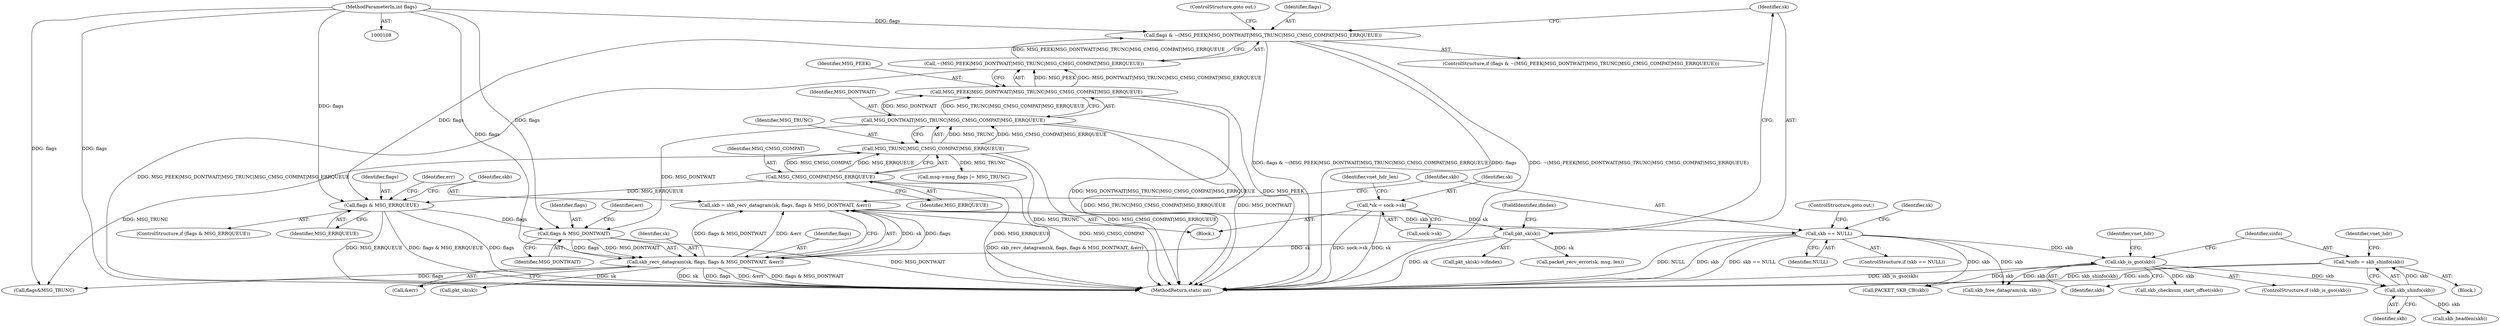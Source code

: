 digraph "0_linux_13fcb7bd322164c67926ffe272846d4860196dc6@pointer" {
"1000214" [label="(Call,*sinfo = skb_shinfo(skb))"];
"1000216" [label="(Call,skb_shinfo(skb))"];
"1000210" [label="(Call,skb_is_gso(skb))"];
"1000180" [label="(Call,skb == NULL)"];
"1000169" [label="(Call,skb = skb_recv_datagram(sk, flags, flags & MSG_DONTWAIT, &err))"];
"1000171" [label="(Call,skb_recv_datagram(sk, flags, flags & MSG_DONTWAIT, &err))"];
"1000150" [label="(Call,pkt_sk(sk))"];
"1000116" [label="(Call,*sk = sock->sk)"];
"1000174" [label="(Call,flags & MSG_DONTWAIT)"];
"1000158" [label="(Call,flags & MSG_ERRQUEUE)"];
"1000134" [label="(Call,flags & ~(MSG_PEEK|MSG_DONTWAIT|MSG_TRUNC|MSG_CMSG_COMPAT|MSG_ERRQUEUE))"];
"1000113" [label="(MethodParameterIn,int flags)"];
"1000136" [label="(Call,~(MSG_PEEK|MSG_DONTWAIT|MSG_TRUNC|MSG_CMSG_COMPAT|MSG_ERRQUEUE))"];
"1000137" [label="(Call,MSG_PEEK|MSG_DONTWAIT|MSG_TRUNC|MSG_CMSG_COMPAT|MSG_ERRQUEUE)"];
"1000139" [label="(Call,MSG_DONTWAIT|MSG_TRUNC|MSG_CMSG_COMPAT|MSG_ERRQUEUE)"];
"1000141" [label="(Call,MSG_TRUNC|MSG_CMSG_COMPAT|MSG_ERRQUEUE)"];
"1000143" [label="(Call,MSG_CMSG_COMPAT|MSG_ERRQUEUE)"];
"1000212" [label="(Block,)"];
"1000118" [label="(Call,sock->sk)"];
"1000369" [label="(Call,msg->msg_flags |= MSG_TRUNC)"];
"1000209" [label="(ControlStructure,if (skb_is_gso(skb)))"];
"1000178" [label="(Identifier,err)"];
"1000163" [label="(Identifier,err)"];
"1000134" [label="(Call,flags & ~(MSG_PEEK|MSG_DONTWAIT|MSG_TRUNC|MSG_CMSG_COMPAT|MSG_ERRQUEUE))"];
"1000145" [label="(Identifier,MSG_ERRQUEUE)"];
"1000114" [label="(Block,)"];
"1000127" [label="(Identifier,vnet_hdr_len)"];
"1000220" [label="(Identifier,vnet_hdr)"];
"1000186" [label="(Call,pkt_sk(sk))"];
"1000117" [label="(Identifier,sk)"];
"1000211" [label="(Identifier,skb)"];
"1000187" [label="(Identifier,sk)"];
"1000290" [label="(Identifier,vnet_hdr)"];
"1000182" [label="(Identifier,NULL)"];
"1000495" [label="(Call,flags&MSG_TRUNC)"];
"1000159" [label="(Identifier,flags)"];
"1000137" [label="(Call,MSG_PEEK|MSG_DONTWAIT|MSG_TRUNC|MSG_CMSG_COMPAT|MSG_ERRQUEUE)"];
"1000113" [label="(MethodParameterIn,int flags)"];
"1000135" [label="(Identifier,flags)"];
"1000139" [label="(Call,MSG_DONTWAIT|MSG_TRUNC|MSG_CMSG_COMPAT|MSG_ERRQUEUE)"];
"1000149" [label="(Call,pkt_sk(sk)->ifindex)"];
"1000309" [label="(Call,skb_checksum_start_offset(skb))"];
"1000136" [label="(Call,~(MSG_PEEK|MSG_DONTWAIT|MSG_TRUNC|MSG_CMSG_COMPAT|MSG_ERRQUEUE))"];
"1000142" [label="(Identifier,MSG_TRUNC)"];
"1000152" [label="(FieldIdentifier,ifindex)"];
"1000151" [label="(Identifier,sk)"];
"1000164" [label="(Call,packet_recv_error(sk, msg, len))"];
"1000215" [label="(Identifier,sinfo)"];
"1000179" [label="(ControlStructure,if (skb == NULL))"];
"1000181" [label="(Identifier,skb)"];
"1000160" [label="(Identifier,MSG_ERRQUEUE)"];
"1000214" [label="(Call,*sinfo = skb_shinfo(skb))"];
"1000174" [label="(Call,flags & MSG_DONTWAIT)"];
"1000216" [label="(Call,skb_shinfo(skb))"];
"1000170" [label="(Identifier,skb)"];
"1000150" [label="(Call,pkt_sk(sk))"];
"1000509" [label="(MethodReturn,static int)"];
"1000143" [label="(Call,MSG_CMSG_COMPAT|MSG_ERRQUEUE)"];
"1000133" [label="(ControlStructure,if (flags & ~(MSG_PEEK|MSG_DONTWAIT|MSG_TRUNC|MSG_CMSG_COMPAT|MSG_ERRQUEUE)))"];
"1000144" [label="(Identifier,MSG_CMSG_COMPAT)"];
"1000141" [label="(Call,MSG_TRUNC|MSG_CMSG_COMPAT|MSG_ERRQUEUE)"];
"1000180" [label="(Call,skb == NULL)"];
"1000217" [label="(Identifier,skb)"];
"1000177" [label="(Call,&err)"];
"1000116" [label="(Call,*sk = sock->sk)"];
"1000169" [label="(Call,skb = skb_recv_datagram(sk, flags, flags & MSG_DONTWAIT, &err))"];
"1000176" [label="(Identifier,MSG_DONTWAIT)"];
"1000146" [label="(ControlStructure,goto out;)"];
"1000138" [label="(Identifier,MSG_PEEK)"];
"1000173" [label="(Identifier,flags)"];
"1000171" [label="(Call,skb_recv_datagram(sk, flags, flags & MSG_DONTWAIT, &err))"];
"1000172" [label="(Identifier,sk)"];
"1000158" [label="(Call,flags & MSG_ERRQUEUE)"];
"1000339" [label="(Call,PACKET_SKB_CB(skb))"];
"1000175" [label="(Identifier,flags)"];
"1000210" [label="(Call,skb_is_gso(skb))"];
"1000503" [label="(Call,skb_free_datagram(sk, skb))"];
"1000183" [label="(ControlStructure,goto out;)"];
"1000140" [label="(Identifier,MSG_DONTWAIT)"];
"1000157" [label="(ControlStructure,if (flags & MSG_ERRQUEUE))"];
"1000222" [label="(Call,skb_headlen(skb))"];
"1000214" -> "1000212"  [label="AST: "];
"1000214" -> "1000216"  [label="CFG: "];
"1000215" -> "1000214"  [label="AST: "];
"1000216" -> "1000214"  [label="AST: "];
"1000220" -> "1000214"  [label="CFG: "];
"1000214" -> "1000509"  [label="DDG: skb_shinfo(skb)"];
"1000214" -> "1000509"  [label="DDG: sinfo"];
"1000216" -> "1000214"  [label="DDG: skb"];
"1000216" -> "1000217"  [label="CFG: "];
"1000217" -> "1000216"  [label="AST: "];
"1000210" -> "1000216"  [label="DDG: skb"];
"1000216" -> "1000222"  [label="DDG: skb"];
"1000210" -> "1000209"  [label="AST: "];
"1000210" -> "1000211"  [label="CFG: "];
"1000211" -> "1000210"  [label="AST: "];
"1000215" -> "1000210"  [label="CFG: "];
"1000290" -> "1000210"  [label="CFG: "];
"1000210" -> "1000509"  [label="DDG: skb_is_gso(skb)"];
"1000180" -> "1000210"  [label="DDG: skb"];
"1000210" -> "1000309"  [label="DDG: skb"];
"1000210" -> "1000339"  [label="DDG: skb"];
"1000210" -> "1000503"  [label="DDG: skb"];
"1000180" -> "1000179"  [label="AST: "];
"1000180" -> "1000182"  [label="CFG: "];
"1000181" -> "1000180"  [label="AST: "];
"1000182" -> "1000180"  [label="AST: "];
"1000183" -> "1000180"  [label="CFG: "];
"1000187" -> "1000180"  [label="CFG: "];
"1000180" -> "1000509"  [label="DDG: NULL"];
"1000180" -> "1000509"  [label="DDG: skb"];
"1000180" -> "1000509"  [label="DDG: skb == NULL"];
"1000169" -> "1000180"  [label="DDG: skb"];
"1000180" -> "1000339"  [label="DDG: skb"];
"1000180" -> "1000503"  [label="DDG: skb"];
"1000169" -> "1000114"  [label="AST: "];
"1000169" -> "1000171"  [label="CFG: "];
"1000170" -> "1000169"  [label="AST: "];
"1000171" -> "1000169"  [label="AST: "];
"1000181" -> "1000169"  [label="CFG: "];
"1000169" -> "1000509"  [label="DDG: skb_recv_datagram(sk, flags, flags & MSG_DONTWAIT, &err)"];
"1000171" -> "1000169"  [label="DDG: sk"];
"1000171" -> "1000169"  [label="DDG: flags"];
"1000171" -> "1000169"  [label="DDG: flags & MSG_DONTWAIT"];
"1000171" -> "1000169"  [label="DDG: &err"];
"1000171" -> "1000177"  [label="CFG: "];
"1000172" -> "1000171"  [label="AST: "];
"1000173" -> "1000171"  [label="AST: "];
"1000174" -> "1000171"  [label="AST: "];
"1000177" -> "1000171"  [label="AST: "];
"1000171" -> "1000509"  [label="DDG: sk"];
"1000171" -> "1000509"  [label="DDG: flags"];
"1000171" -> "1000509"  [label="DDG: &err"];
"1000171" -> "1000509"  [label="DDG: flags & MSG_DONTWAIT"];
"1000150" -> "1000171"  [label="DDG: sk"];
"1000174" -> "1000171"  [label="DDG: flags"];
"1000174" -> "1000171"  [label="DDG: MSG_DONTWAIT"];
"1000113" -> "1000171"  [label="DDG: flags"];
"1000171" -> "1000186"  [label="DDG: sk"];
"1000171" -> "1000495"  [label="DDG: flags"];
"1000150" -> "1000149"  [label="AST: "];
"1000150" -> "1000151"  [label="CFG: "];
"1000151" -> "1000150"  [label="AST: "];
"1000152" -> "1000150"  [label="CFG: "];
"1000150" -> "1000509"  [label="DDG: sk"];
"1000116" -> "1000150"  [label="DDG: sk"];
"1000150" -> "1000164"  [label="DDG: sk"];
"1000116" -> "1000114"  [label="AST: "];
"1000116" -> "1000118"  [label="CFG: "];
"1000117" -> "1000116"  [label="AST: "];
"1000118" -> "1000116"  [label="AST: "];
"1000127" -> "1000116"  [label="CFG: "];
"1000116" -> "1000509"  [label="DDG: sk"];
"1000116" -> "1000509"  [label="DDG: sock->sk"];
"1000174" -> "1000176"  [label="CFG: "];
"1000175" -> "1000174"  [label="AST: "];
"1000176" -> "1000174"  [label="AST: "];
"1000178" -> "1000174"  [label="CFG: "];
"1000174" -> "1000509"  [label="DDG: MSG_DONTWAIT"];
"1000158" -> "1000174"  [label="DDG: flags"];
"1000113" -> "1000174"  [label="DDG: flags"];
"1000139" -> "1000174"  [label="DDG: MSG_DONTWAIT"];
"1000158" -> "1000157"  [label="AST: "];
"1000158" -> "1000160"  [label="CFG: "];
"1000159" -> "1000158"  [label="AST: "];
"1000160" -> "1000158"  [label="AST: "];
"1000163" -> "1000158"  [label="CFG: "];
"1000170" -> "1000158"  [label="CFG: "];
"1000158" -> "1000509"  [label="DDG: flags"];
"1000158" -> "1000509"  [label="DDG: MSG_ERRQUEUE"];
"1000158" -> "1000509"  [label="DDG: flags & MSG_ERRQUEUE"];
"1000134" -> "1000158"  [label="DDG: flags"];
"1000113" -> "1000158"  [label="DDG: flags"];
"1000143" -> "1000158"  [label="DDG: MSG_ERRQUEUE"];
"1000134" -> "1000133"  [label="AST: "];
"1000134" -> "1000136"  [label="CFG: "];
"1000135" -> "1000134"  [label="AST: "];
"1000136" -> "1000134"  [label="AST: "];
"1000146" -> "1000134"  [label="CFG: "];
"1000151" -> "1000134"  [label="CFG: "];
"1000134" -> "1000509"  [label="DDG: flags & ~(MSG_PEEK|MSG_DONTWAIT|MSG_TRUNC|MSG_CMSG_COMPAT|MSG_ERRQUEUE)"];
"1000134" -> "1000509"  [label="DDG: flags"];
"1000134" -> "1000509"  [label="DDG: ~(MSG_PEEK|MSG_DONTWAIT|MSG_TRUNC|MSG_CMSG_COMPAT|MSG_ERRQUEUE)"];
"1000113" -> "1000134"  [label="DDG: flags"];
"1000136" -> "1000134"  [label="DDG: MSG_PEEK|MSG_DONTWAIT|MSG_TRUNC|MSG_CMSG_COMPAT|MSG_ERRQUEUE"];
"1000113" -> "1000108"  [label="AST: "];
"1000113" -> "1000509"  [label="DDG: flags"];
"1000113" -> "1000495"  [label="DDG: flags"];
"1000136" -> "1000137"  [label="CFG: "];
"1000137" -> "1000136"  [label="AST: "];
"1000136" -> "1000509"  [label="DDG: MSG_PEEK|MSG_DONTWAIT|MSG_TRUNC|MSG_CMSG_COMPAT|MSG_ERRQUEUE"];
"1000137" -> "1000136"  [label="DDG: MSG_PEEK"];
"1000137" -> "1000136"  [label="DDG: MSG_DONTWAIT|MSG_TRUNC|MSG_CMSG_COMPAT|MSG_ERRQUEUE"];
"1000137" -> "1000139"  [label="CFG: "];
"1000138" -> "1000137"  [label="AST: "];
"1000139" -> "1000137"  [label="AST: "];
"1000137" -> "1000509"  [label="DDG: MSG_DONTWAIT|MSG_TRUNC|MSG_CMSG_COMPAT|MSG_ERRQUEUE"];
"1000137" -> "1000509"  [label="DDG: MSG_PEEK"];
"1000139" -> "1000137"  [label="DDG: MSG_DONTWAIT"];
"1000139" -> "1000137"  [label="DDG: MSG_TRUNC|MSG_CMSG_COMPAT|MSG_ERRQUEUE"];
"1000139" -> "1000141"  [label="CFG: "];
"1000140" -> "1000139"  [label="AST: "];
"1000141" -> "1000139"  [label="AST: "];
"1000139" -> "1000509"  [label="DDG: MSG_TRUNC|MSG_CMSG_COMPAT|MSG_ERRQUEUE"];
"1000139" -> "1000509"  [label="DDG: MSG_DONTWAIT"];
"1000141" -> "1000139"  [label="DDG: MSG_TRUNC"];
"1000141" -> "1000139"  [label="DDG: MSG_CMSG_COMPAT|MSG_ERRQUEUE"];
"1000141" -> "1000143"  [label="CFG: "];
"1000142" -> "1000141"  [label="AST: "];
"1000143" -> "1000141"  [label="AST: "];
"1000141" -> "1000509"  [label="DDG: MSG_TRUNC"];
"1000141" -> "1000509"  [label="DDG: MSG_CMSG_COMPAT|MSG_ERRQUEUE"];
"1000143" -> "1000141"  [label="DDG: MSG_CMSG_COMPAT"];
"1000143" -> "1000141"  [label="DDG: MSG_ERRQUEUE"];
"1000141" -> "1000369"  [label="DDG: MSG_TRUNC"];
"1000141" -> "1000495"  [label="DDG: MSG_TRUNC"];
"1000143" -> "1000145"  [label="CFG: "];
"1000144" -> "1000143"  [label="AST: "];
"1000145" -> "1000143"  [label="AST: "];
"1000143" -> "1000509"  [label="DDG: MSG_CMSG_COMPAT"];
"1000143" -> "1000509"  [label="DDG: MSG_ERRQUEUE"];
}
